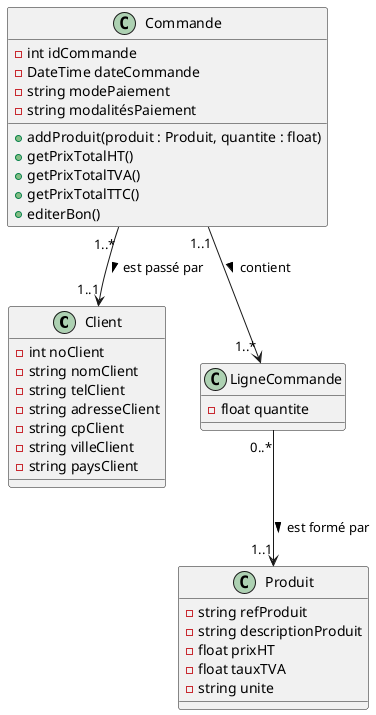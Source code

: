 @startuml
'https://plantuml.com/class-diagram

class Client{
- int noClient
- string nomClient
- string telClient
- string adresseClient
- string cpClient
- string villeClient
- string paysClient
}

class Commande{
- int idCommande
- DateTime dateCommande
- string modePaiement
- string modalitésPaiement
+addProduit(produit : Produit, quantite : float)
+getPrixTotalHT()
+getPrixTotalTVA()
+getPrixTotalTTC()
+editerBon()
}

class Produit{
- string refProduit
- string descriptionProduit
- float prixHT
- float tauxTVA
- string unite
}

class LigneCommande{
-float quantite
}

Commande "1..*"-->"1..1" Client:est passé par >
Commande "1..1"-->"1..*" LigneCommande : contient >
LigneCommande "0..*"-->"1..1" Produit : est formé par >

@enduml